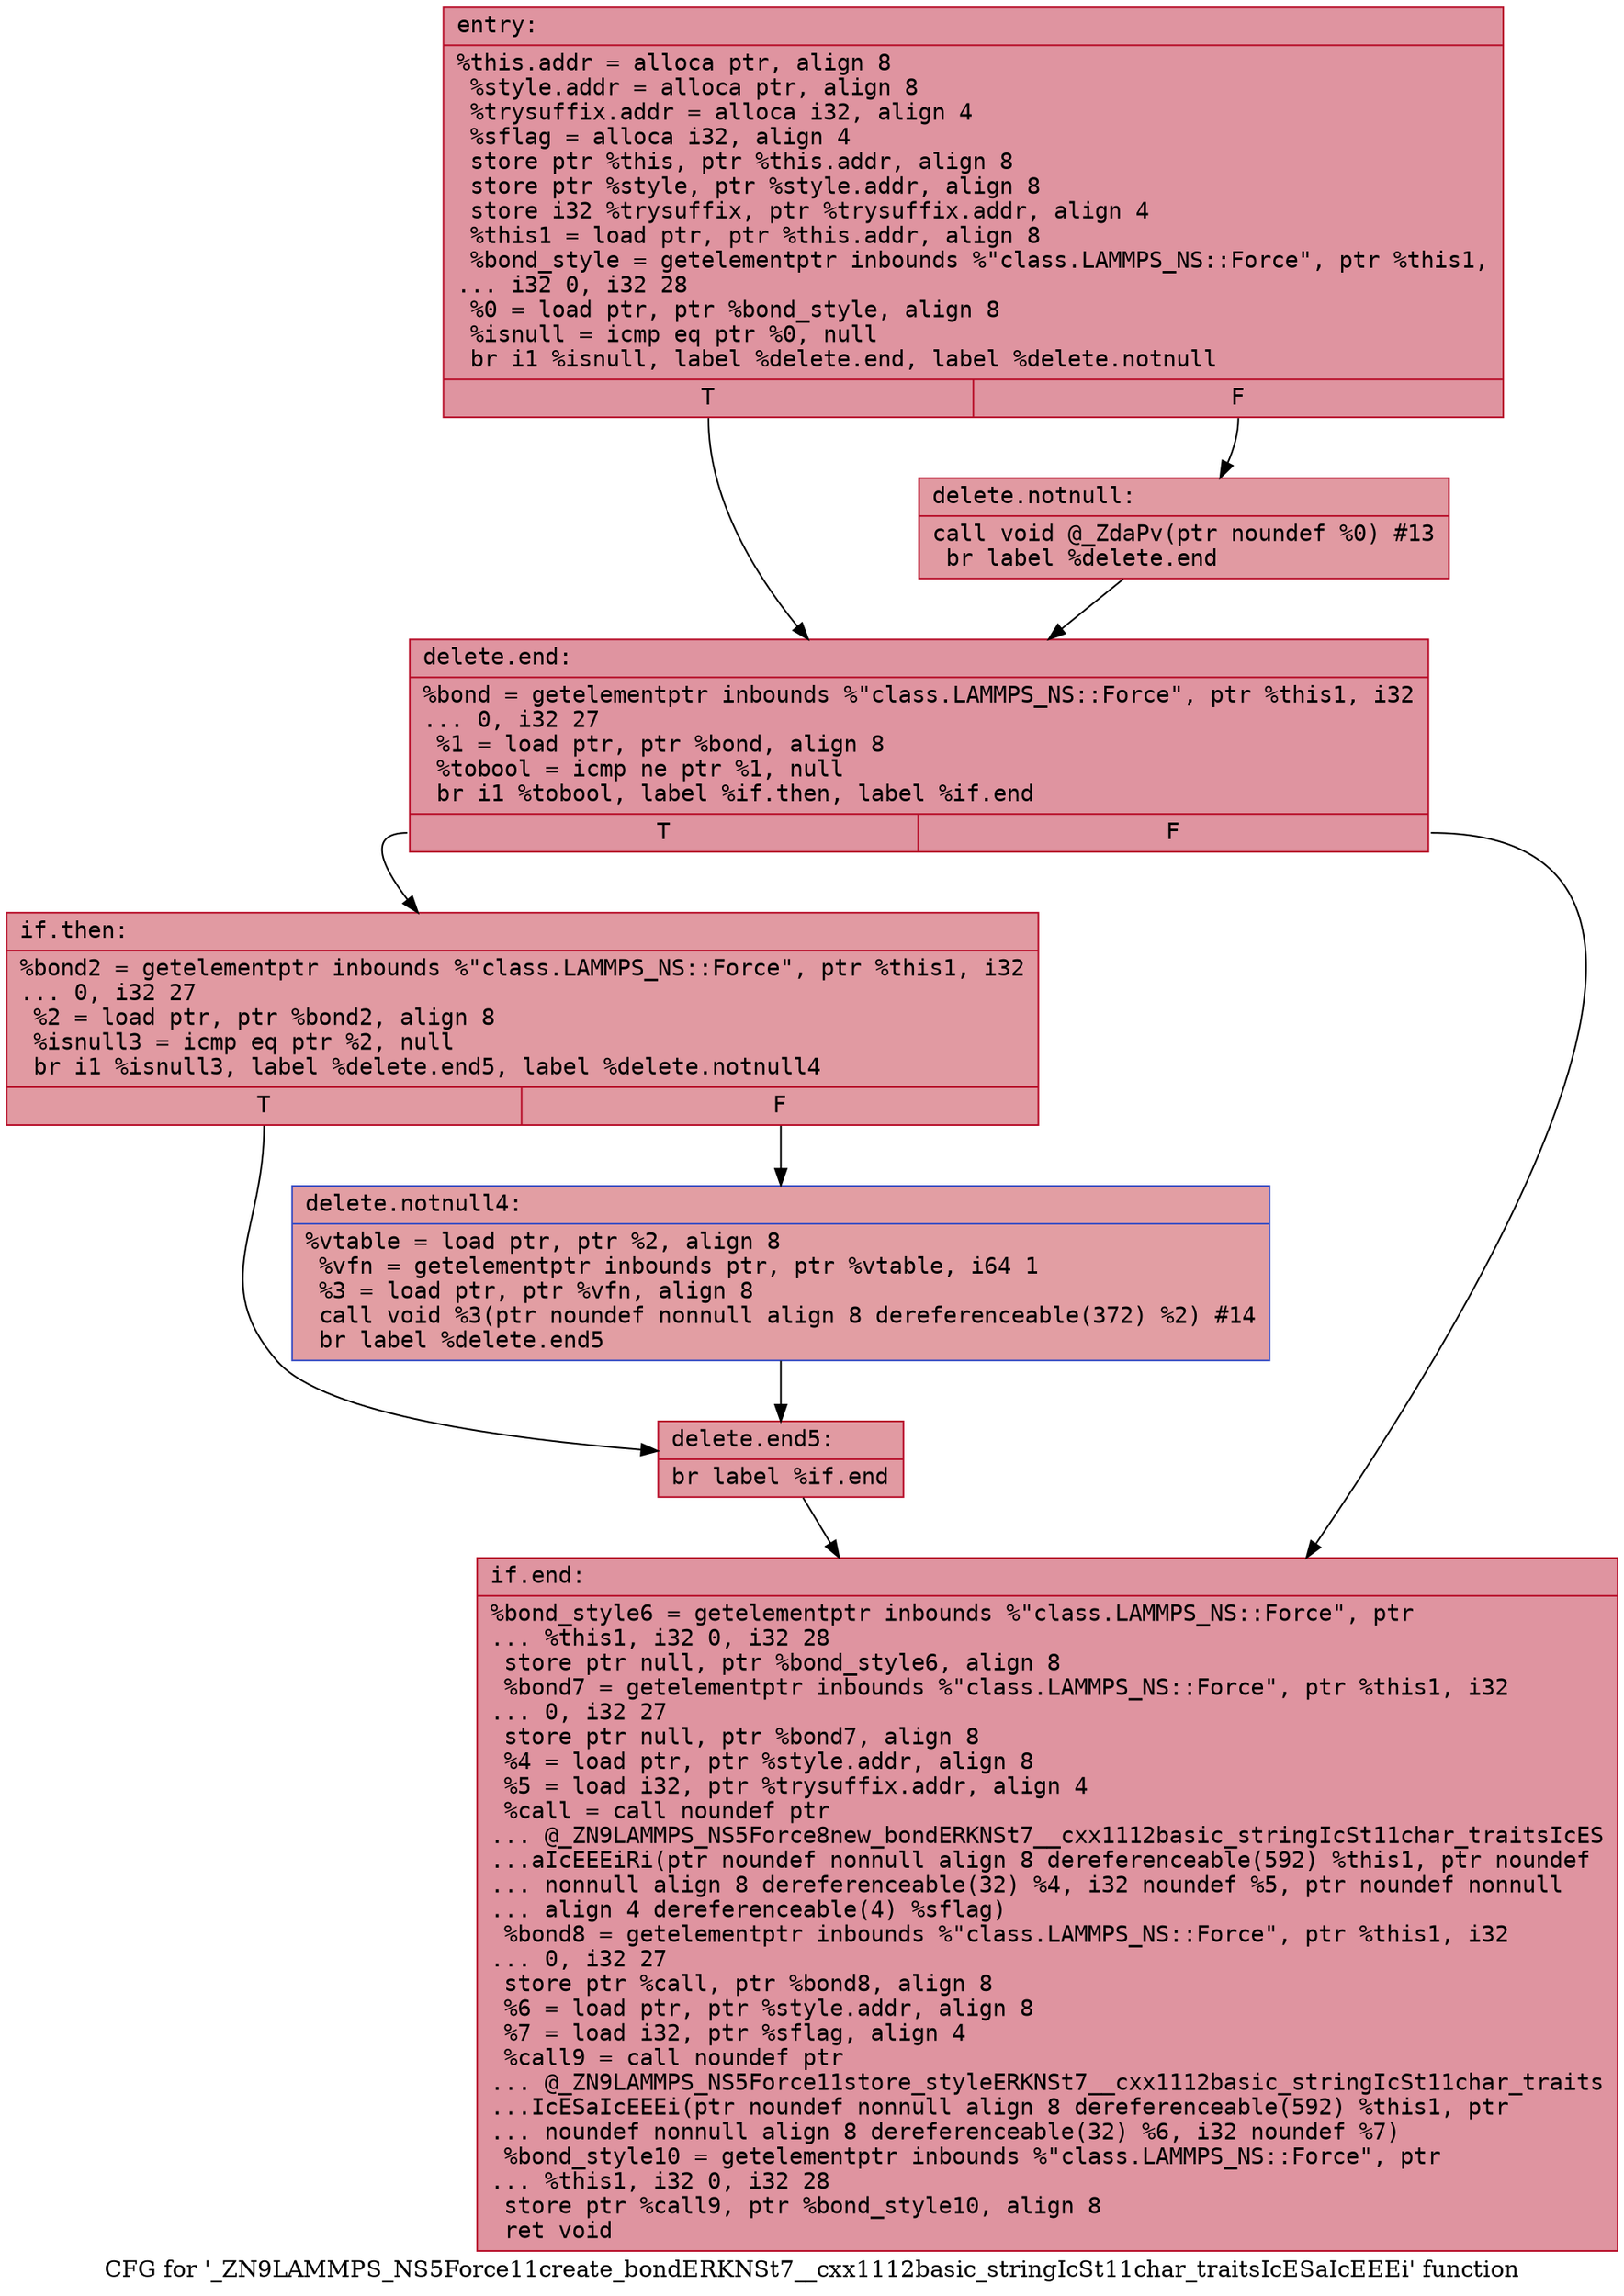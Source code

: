 digraph "CFG for '_ZN9LAMMPS_NS5Force11create_bondERKNSt7__cxx1112basic_stringIcSt11char_traitsIcESaIcEEEi' function" {
	label="CFG for '_ZN9LAMMPS_NS5Force11create_bondERKNSt7__cxx1112basic_stringIcSt11char_traitsIcESaIcEEEi' function";

	Node0x563a5e098c70 [shape=record,color="#b70d28ff", style=filled, fillcolor="#b70d2870" fontname="Courier",label="{entry:\l|  %this.addr = alloca ptr, align 8\l  %style.addr = alloca ptr, align 8\l  %trysuffix.addr = alloca i32, align 4\l  %sflag = alloca i32, align 4\l  store ptr %this, ptr %this.addr, align 8\l  store ptr %style, ptr %style.addr, align 8\l  store i32 %trysuffix, ptr %trysuffix.addr, align 4\l  %this1 = load ptr, ptr %this.addr, align 8\l  %bond_style = getelementptr inbounds %\"class.LAMMPS_NS::Force\", ptr %this1,\l... i32 0, i32 28\l  %0 = load ptr, ptr %bond_style, align 8\l  %isnull = icmp eq ptr %0, null\l  br i1 %isnull, label %delete.end, label %delete.notnull\l|{<s0>T|<s1>F}}"];
	Node0x563a5e098c70:s0 -> Node0x563a5e0993e0[tooltip="entry -> delete.end\nProbability 37.50%" ];
	Node0x563a5e098c70:s1 -> Node0x563a5e099460[tooltip="entry -> delete.notnull\nProbability 62.50%" ];
	Node0x563a5e099460 [shape=record,color="#b70d28ff", style=filled, fillcolor="#bb1b2c70" fontname="Courier",label="{delete.notnull:\l|  call void @_ZdaPv(ptr noundef %0) #13\l  br label %delete.end\l}"];
	Node0x563a5e099460 -> Node0x563a5e0993e0[tooltip="delete.notnull -> delete.end\nProbability 100.00%" ];
	Node0x563a5e0993e0 [shape=record,color="#b70d28ff", style=filled, fillcolor="#b70d2870" fontname="Courier",label="{delete.end:\l|  %bond = getelementptr inbounds %\"class.LAMMPS_NS::Force\", ptr %this1, i32\l... 0, i32 27\l  %1 = load ptr, ptr %bond, align 8\l  %tobool = icmp ne ptr %1, null\l  br i1 %tobool, label %if.then, label %if.end\l|{<s0>T|<s1>F}}"];
	Node0x563a5e0993e0:s0 -> Node0x563a5e099a50[tooltip="delete.end -> if.then\nProbability 62.50%" ];
	Node0x563a5e0993e0:s1 -> Node0x563a5e099ac0[tooltip="delete.end -> if.end\nProbability 37.50%" ];
	Node0x563a5e099a50 [shape=record,color="#b70d28ff", style=filled, fillcolor="#bb1b2c70" fontname="Courier",label="{if.then:\l|  %bond2 = getelementptr inbounds %\"class.LAMMPS_NS::Force\", ptr %this1, i32\l... 0, i32 27\l  %2 = load ptr, ptr %bond2, align 8\l  %isnull3 = icmp eq ptr %2, null\l  br i1 %isnull3, label %delete.end5, label %delete.notnull4\l|{<s0>T|<s1>F}}"];
	Node0x563a5e099a50:s0 -> Node0x563a5e099df0[tooltip="if.then -> delete.end5\nProbability 37.50%" ];
	Node0x563a5e099a50:s1 -> Node0x563a5e099e70[tooltip="if.then -> delete.notnull4\nProbability 62.50%" ];
	Node0x563a5e099e70 [shape=record,color="#3d50c3ff", style=filled, fillcolor="#be242e70" fontname="Courier",label="{delete.notnull4:\l|  %vtable = load ptr, ptr %2, align 8\l  %vfn = getelementptr inbounds ptr, ptr %vtable, i64 1\l  %3 = load ptr, ptr %vfn, align 8\l  call void %3(ptr noundef nonnull align 8 dereferenceable(372) %2) #14\l  br label %delete.end5\l}"];
	Node0x563a5e099e70 -> Node0x563a5e099df0[tooltip="delete.notnull4 -> delete.end5\nProbability 100.00%" ];
	Node0x563a5e099df0 [shape=record,color="#b70d28ff", style=filled, fillcolor="#bb1b2c70" fontname="Courier",label="{delete.end5:\l|  br label %if.end\l}"];
	Node0x563a5e099df0 -> Node0x563a5e099ac0[tooltip="delete.end5 -> if.end\nProbability 100.00%" ];
	Node0x563a5e099ac0 [shape=record,color="#b70d28ff", style=filled, fillcolor="#b70d2870" fontname="Courier",label="{if.end:\l|  %bond_style6 = getelementptr inbounds %\"class.LAMMPS_NS::Force\", ptr\l... %this1, i32 0, i32 28\l  store ptr null, ptr %bond_style6, align 8\l  %bond7 = getelementptr inbounds %\"class.LAMMPS_NS::Force\", ptr %this1, i32\l... 0, i32 27\l  store ptr null, ptr %bond7, align 8\l  %4 = load ptr, ptr %style.addr, align 8\l  %5 = load i32, ptr %trysuffix.addr, align 4\l  %call = call noundef ptr\l... @_ZN9LAMMPS_NS5Force8new_bondERKNSt7__cxx1112basic_stringIcSt11char_traitsIcES\l...aIcEEEiRi(ptr noundef nonnull align 8 dereferenceable(592) %this1, ptr noundef\l... nonnull align 8 dereferenceable(32) %4, i32 noundef %5, ptr noundef nonnull\l... align 4 dereferenceable(4) %sflag)\l  %bond8 = getelementptr inbounds %\"class.LAMMPS_NS::Force\", ptr %this1, i32\l... 0, i32 27\l  store ptr %call, ptr %bond8, align 8\l  %6 = load ptr, ptr %style.addr, align 8\l  %7 = load i32, ptr %sflag, align 4\l  %call9 = call noundef ptr\l... @_ZN9LAMMPS_NS5Force11store_styleERKNSt7__cxx1112basic_stringIcSt11char_traits\l...IcESaIcEEEi(ptr noundef nonnull align 8 dereferenceable(592) %this1, ptr\l... noundef nonnull align 8 dereferenceable(32) %6, i32 noundef %7)\l  %bond_style10 = getelementptr inbounds %\"class.LAMMPS_NS::Force\", ptr\l... %this1, i32 0, i32 28\l  store ptr %call9, ptr %bond_style10, align 8\l  ret void\l}"];
}
